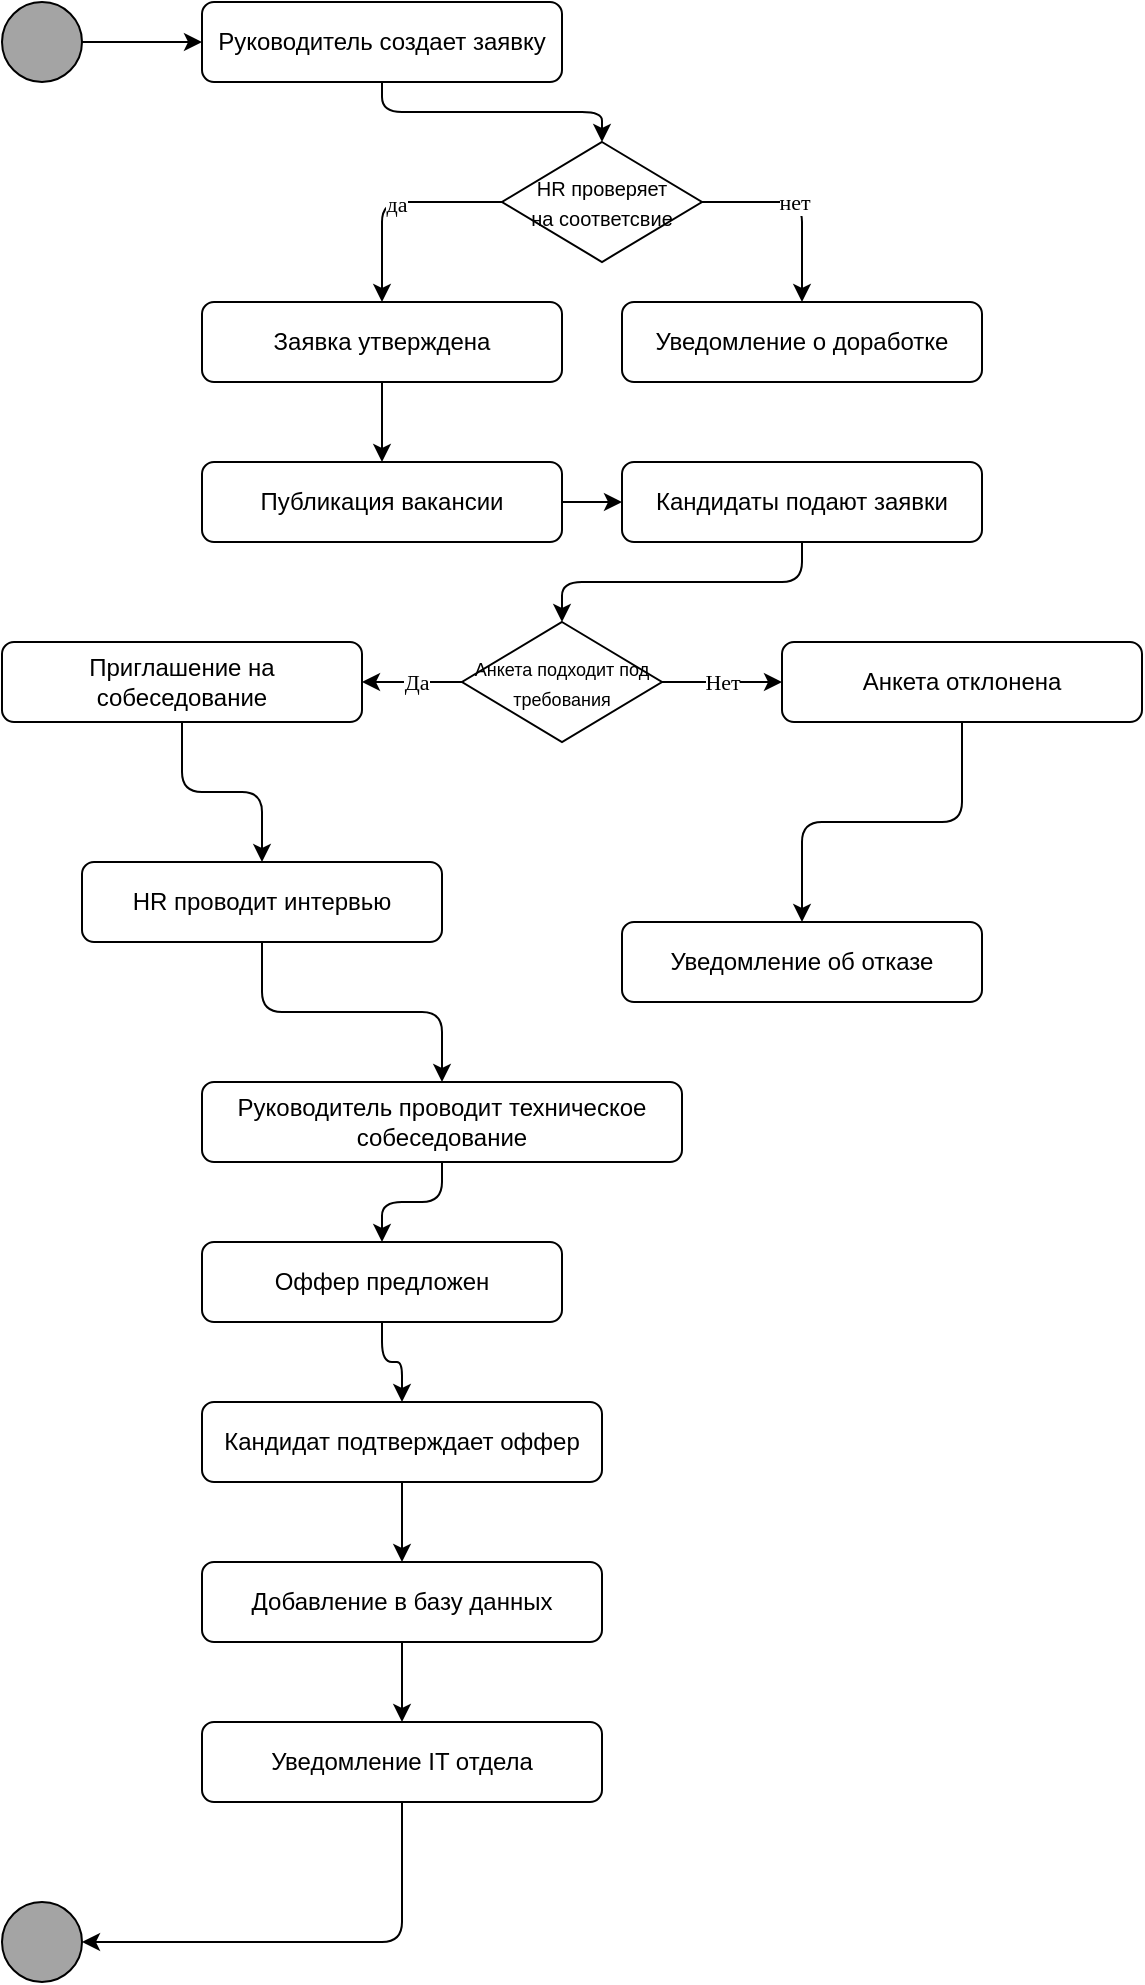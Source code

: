 <mxfile version="25.0.3">
  <diagram name="Процесс найма сотрудников" id="1">
    <mxGraphModel dx="1687" dy="908" grid="1" gridSize="10" guides="1" tooltips="1" connect="1" arrows="1" fold="1" page="1" pageScale="1" pageWidth="827" pageHeight="1169" math="0" shadow="0">
      <root>
        <mxCell id="0" />
        <mxCell id="1" parent="0" />
        <mxCell id="start" value="" style="ellipse;whiteSpace=wrap;html=1;fillColor=#A4A4A4;" parent="1" vertex="1">
          <mxGeometry x="50" y="50" width="40" height="40" as="geometry" />
        </mxCell>
        <mxCell id="create_request" value="Руководитель создает заявку" style="rounded=1;whiteSpace=wrap;html=1;" parent="1" vertex="1">
          <mxGeometry x="150" y="50" width="180" height="40" as="geometry" />
        </mxCell>
        <mxCell id="check_request" value="&lt;font style=&quot;font-size: 10px;&quot;&gt;HR проверяет&lt;/font&gt;&lt;div&gt;&lt;font style=&quot;font-size: 10px;&quot;&gt;на соответсвие&lt;/font&gt;&lt;/div&gt;" style="rhombus;whiteSpace=wrap;html=1;" parent="1" vertex="1">
          <mxGeometry x="300" y="120" width="100" height="60" as="geometry" />
        </mxCell>
        <mxCell id="approve_request" value="Заявка утверждена" style="rounded=1;whiteSpace=wrap;html=1;" parent="1" vertex="1">
          <mxGeometry x="150" y="200" width="180" height="40" as="geometry" />
        </mxCell>
        <mxCell id="request_revision" value="Уведомление о доработке" style="rounded=1;whiteSpace=wrap;html=1;" parent="1" vertex="1">
          <mxGeometry x="360" y="200" width="180" height="40" as="geometry" />
        </mxCell>
        <mxCell id="publish_vacancy" value="Публикация вакансии" style="rounded=1;whiteSpace=wrap;html=1;" parent="1" vertex="1">
          <mxGeometry x="150" y="280" width="180" height="40" as="geometry" />
        </mxCell>
        <mxCell id="submit_application" value="Кандидаты подают заявки" style="rounded=1;whiteSpace=wrap;html=1;" parent="1" vertex="1">
          <mxGeometry x="360" y="280" width="180" height="40" as="geometry" />
        </mxCell>
        <mxCell id="check_application" value="&lt;font style=&quot;font-size: 9px;&quot;&gt;Анкета подходит под требования&lt;/font&gt;" style="rhombus;whiteSpace=wrap;html=1;" parent="1" vertex="1">
          <mxGeometry x="280" y="360" width="100" height="60" as="geometry" />
        </mxCell>
        <mxCell id="reject_application" value="Анкета отклонена" style="rounded=1;whiteSpace=wrap;html=1;" parent="1" vertex="1">
          <mxGeometry x="440" y="370" width="180" height="40" as="geometry" />
        </mxCell>
        <mxCell id="invite_interview" value="Приглашение на собеседование" style="rounded=1;whiteSpace=wrap;html=1;" parent="1" vertex="1">
          <mxGeometry x="50" y="370" width="180" height="40" as="geometry" />
        </mxCell>
        <mxCell id="hr_interview" value="HR проводит интервью" style="rounded=1;whiteSpace=wrap;html=1;" parent="1" vertex="1">
          <mxGeometry x="90" y="480" width="180" height="40" as="geometry" />
        </mxCell>
        <mxCell id="tech_interview" value="Руководитель проводит техническое собеседование" style="rounded=1;whiteSpace=wrap;html=1;" parent="1" vertex="1">
          <mxGeometry x="150" y="590" width="240" height="40" as="geometry" />
        </mxCell>
        <mxCell id="offer" value="Оффер предложен" style="rounded=1;whiteSpace=wrap;html=1;" parent="1" vertex="1">
          <mxGeometry x="150" y="670" width="180" height="40" as="geometry" />
        </mxCell>
        <mxCell id="reject_candidate" value="Уведомление об отказе" style="rounded=1;whiteSpace=wrap;html=1;" parent="1" vertex="1">
          <mxGeometry x="360" y="510" width="180" height="40" as="geometry" />
        </mxCell>
        <mxCell id="accept_offer" value="Кандидат подтверждает оффер" style="rounded=1;whiteSpace=wrap;html=1;" parent="1" vertex="1">
          <mxGeometry x="150" y="750" width="200" height="40" as="geometry" />
        </mxCell>
        <mxCell id="add_employee" value="Добавление в базу данных" style="rounded=1;whiteSpace=wrap;html=1;" parent="1" vertex="1">
          <mxGeometry x="150" y="830" width="200" height="40" as="geometry" />
        </mxCell>
        <mxCell id="notify_it" value="Уведомление IT отдела" style="rounded=1;whiteSpace=wrap;html=1;" parent="1" vertex="1">
          <mxGeometry x="150" y="910" width="200" height="40" as="geometry" />
        </mxCell>
        <mxCell id="end" value="" style="ellipse;whiteSpace=wrap;html=1;fillColor=#A4A4A4;" parent="1" vertex="1">
          <mxGeometry x="50" y="1000" width="40" height="40" as="geometry" />
        </mxCell>
        <mxCell id="edge1" style="edgeStyle=orthogonalEdgeStyle;" parent="1" source="start" target="create_request" edge="1">
          <mxGeometry relative="1" as="geometry" />
        </mxCell>
        <mxCell id="KjBsJg8pwiHhvbeGeK_X-3" style="edgeStyle=orthogonalEdgeStyle;entryX=0.5;entryY=0;entryDx=0;entryDy=0;" edge="1" parent="1" source="create_request" target="check_request">
          <mxGeometry relative="1" as="geometry">
            <mxPoint x="110" y="120" as="sourcePoint" />
            <mxPoint x="170" y="120" as="targetPoint" />
          </mxGeometry>
        </mxCell>
        <mxCell id="KjBsJg8pwiHhvbeGeK_X-4" style="edgeStyle=orthogonalEdgeStyle;exitX=0;exitY=0.5;exitDx=0;exitDy=0;" edge="1" parent="1" source="check_request" target="approve_request">
          <mxGeometry relative="1" as="geometry">
            <mxPoint x="180" y="130" as="sourcePoint" />
            <mxPoint x="240" y="130" as="targetPoint" />
          </mxGeometry>
        </mxCell>
        <mxCell id="KjBsJg8pwiHhvbeGeK_X-15" value="да" style="edgeLabel;html=1;align=center;verticalAlign=middle;resizable=0;points=[];sketch=1;hachureGap=4;jiggle=2;curveFitting=1;fontFamily=Architects Daughter;fontSource=https%3A%2F%2Ffonts.googleapis.com%2Fcss%3Ffamily%3DArchitects%2BDaughter;" vertex="1" connectable="0" parent="KjBsJg8pwiHhvbeGeK_X-4">
          <mxGeometry x="-0.036" y="1" relative="1" as="geometry">
            <mxPoint as="offset" />
          </mxGeometry>
        </mxCell>
        <mxCell id="KjBsJg8pwiHhvbeGeK_X-5" style="edgeStyle=orthogonalEdgeStyle;entryX=0.5;entryY=0;entryDx=0;entryDy=0;exitX=1;exitY=0.5;exitDx=0;exitDy=0;" edge="1" parent="1" source="check_request" target="request_revision">
          <mxGeometry relative="1" as="geometry">
            <mxPoint x="440" y="130" as="sourcePoint" />
            <mxPoint x="450" y="139.76" as="targetPoint" />
          </mxGeometry>
        </mxCell>
        <mxCell id="KjBsJg8pwiHhvbeGeK_X-14" value="нет" style="edgeLabel;html=1;align=center;verticalAlign=middle;resizable=0;points=[];sketch=1;hachureGap=4;jiggle=2;curveFitting=1;fontFamily=Architects Daughter;fontSource=https%3A%2F%2Ffonts.googleapis.com%2Fcss%3Ffamily%3DArchitects%2BDaughter;" vertex="1" connectable="0" parent="KjBsJg8pwiHhvbeGeK_X-5">
          <mxGeometry x="-0.089" relative="1" as="geometry">
            <mxPoint as="offset" />
          </mxGeometry>
        </mxCell>
        <mxCell id="KjBsJg8pwiHhvbeGeK_X-7" style="edgeStyle=orthogonalEdgeStyle;" edge="1" parent="1" source="approve_request" target="publish_vacancy">
          <mxGeometry relative="1" as="geometry">
            <mxPoint x="130" y="110" as="sourcePoint" />
            <mxPoint x="190" y="110" as="targetPoint" />
          </mxGeometry>
        </mxCell>
        <mxCell id="KjBsJg8pwiHhvbeGeK_X-8" style="edgeStyle=orthogonalEdgeStyle;" edge="1" parent="1" source="publish_vacancy" target="submit_application">
          <mxGeometry relative="1" as="geometry">
            <mxPoint x="140" y="120" as="sourcePoint" />
            <mxPoint x="200" y="120" as="targetPoint" />
          </mxGeometry>
        </mxCell>
        <mxCell id="KjBsJg8pwiHhvbeGeK_X-9" style="edgeStyle=orthogonalEdgeStyle;" edge="1" parent="1" source="submit_application" target="check_application">
          <mxGeometry relative="1" as="geometry">
            <mxPoint x="150" y="130" as="sourcePoint" />
            <mxPoint x="210" y="130" as="targetPoint" />
          </mxGeometry>
        </mxCell>
        <mxCell id="KjBsJg8pwiHhvbeGeK_X-11" style="edgeStyle=orthogonalEdgeStyle;" edge="1" parent="1" source="check_application" target="reject_application">
          <mxGeometry relative="1" as="geometry">
            <mxPoint x="370" y="360" as="sourcePoint" />
            <mxPoint x="430" y="360" as="targetPoint" />
          </mxGeometry>
        </mxCell>
        <mxCell id="KjBsJg8pwiHhvbeGeK_X-13" value="Нет" style="edgeLabel;html=1;align=center;verticalAlign=middle;resizable=0;points=[];sketch=1;hachureGap=4;jiggle=2;curveFitting=1;fontFamily=Architects Daughter;fontSource=https%3A%2F%2Ffonts.googleapis.com%2Fcss%3Ffamily%3DArchitects%2BDaughter;" vertex="1" connectable="0" parent="KjBsJg8pwiHhvbeGeK_X-11">
          <mxGeometry x="-0.021" relative="1" as="geometry">
            <mxPoint as="offset" />
          </mxGeometry>
        </mxCell>
        <mxCell id="KjBsJg8pwiHhvbeGeK_X-16" style="edgeStyle=orthogonalEdgeStyle;exitX=0;exitY=0.5;exitDx=0;exitDy=0;" edge="1" parent="1" source="check_application" target="invite_interview">
          <mxGeometry relative="1" as="geometry">
            <mxPoint x="330" y="420" as="sourcePoint" />
            <mxPoint x="230" y="150" as="targetPoint" />
          </mxGeometry>
        </mxCell>
        <mxCell id="KjBsJg8pwiHhvbeGeK_X-17" value="Да" style="edgeLabel;html=1;align=center;verticalAlign=middle;resizable=0;points=[];sketch=1;hachureGap=4;jiggle=2;curveFitting=1;fontFamily=Architects Daughter;fontSource=https%3A%2F%2Ffonts.googleapis.com%2Fcss%3Ffamily%3DArchitects%2BDaughter;" vertex="1" connectable="0" parent="KjBsJg8pwiHhvbeGeK_X-16">
          <mxGeometry x="-0.062" relative="1" as="geometry">
            <mxPoint as="offset" />
          </mxGeometry>
        </mxCell>
        <mxCell id="KjBsJg8pwiHhvbeGeK_X-18" style="edgeStyle=orthogonalEdgeStyle;" edge="1" parent="1" source="invite_interview" target="hr_interview">
          <mxGeometry relative="1" as="geometry">
            <mxPoint x="180" y="160" as="sourcePoint" />
            <mxPoint x="240" y="160" as="targetPoint" />
          </mxGeometry>
        </mxCell>
        <mxCell id="KjBsJg8pwiHhvbeGeK_X-20" style="edgeStyle=orthogonalEdgeStyle;" edge="1" parent="1" source="hr_interview" target="tech_interview">
          <mxGeometry relative="1" as="geometry">
            <mxPoint x="150" y="420" as="sourcePoint" />
            <mxPoint x="190" y="490" as="targetPoint" />
          </mxGeometry>
        </mxCell>
        <mxCell id="KjBsJg8pwiHhvbeGeK_X-21" style="edgeStyle=orthogonalEdgeStyle;" edge="1" parent="1" source="tech_interview" target="offer">
          <mxGeometry relative="1" as="geometry">
            <mxPoint x="160" y="430" as="sourcePoint" />
            <mxPoint x="200" y="500" as="targetPoint" />
          </mxGeometry>
        </mxCell>
        <mxCell id="KjBsJg8pwiHhvbeGeK_X-22" style="edgeStyle=orthogonalEdgeStyle;" edge="1" parent="1" source="reject_application" target="reject_candidate">
          <mxGeometry relative="1" as="geometry">
            <mxPoint x="170" y="440" as="sourcePoint" />
            <mxPoint x="210" y="510" as="targetPoint" />
          </mxGeometry>
        </mxCell>
        <mxCell id="KjBsJg8pwiHhvbeGeK_X-23" style="edgeStyle=orthogonalEdgeStyle;" edge="1" parent="1" source="offer" target="accept_offer">
          <mxGeometry relative="1" as="geometry">
            <mxPoint x="280" y="640" as="sourcePoint" />
            <mxPoint x="250" y="680" as="targetPoint" />
          </mxGeometry>
        </mxCell>
        <mxCell id="KjBsJg8pwiHhvbeGeK_X-24" style="edgeStyle=orthogonalEdgeStyle;" edge="1" parent="1" source="accept_offer" target="add_employee">
          <mxGeometry relative="1" as="geometry">
            <mxPoint x="290" y="650" as="sourcePoint" />
            <mxPoint x="260" y="690" as="targetPoint" />
          </mxGeometry>
        </mxCell>
        <mxCell id="KjBsJg8pwiHhvbeGeK_X-25" style="edgeStyle=orthogonalEdgeStyle;" edge="1" parent="1" source="add_employee" target="notify_it">
          <mxGeometry relative="1" as="geometry">
            <mxPoint x="300" y="660" as="sourcePoint" />
            <mxPoint x="270" y="700" as="targetPoint" />
          </mxGeometry>
        </mxCell>
        <mxCell id="KjBsJg8pwiHhvbeGeK_X-26" style="edgeStyle=orthogonalEdgeStyle;exitX=0.5;exitY=1;exitDx=0;exitDy=0;entryX=1;entryY=0.5;entryDx=0;entryDy=0;" edge="1" parent="1" source="notify_it" target="end">
          <mxGeometry relative="1" as="geometry">
            <mxPoint x="330" y="980" as="sourcePoint" />
            <mxPoint x="150" y="1030" as="targetPoint" />
          </mxGeometry>
        </mxCell>
      </root>
    </mxGraphModel>
  </diagram>
</mxfile>
